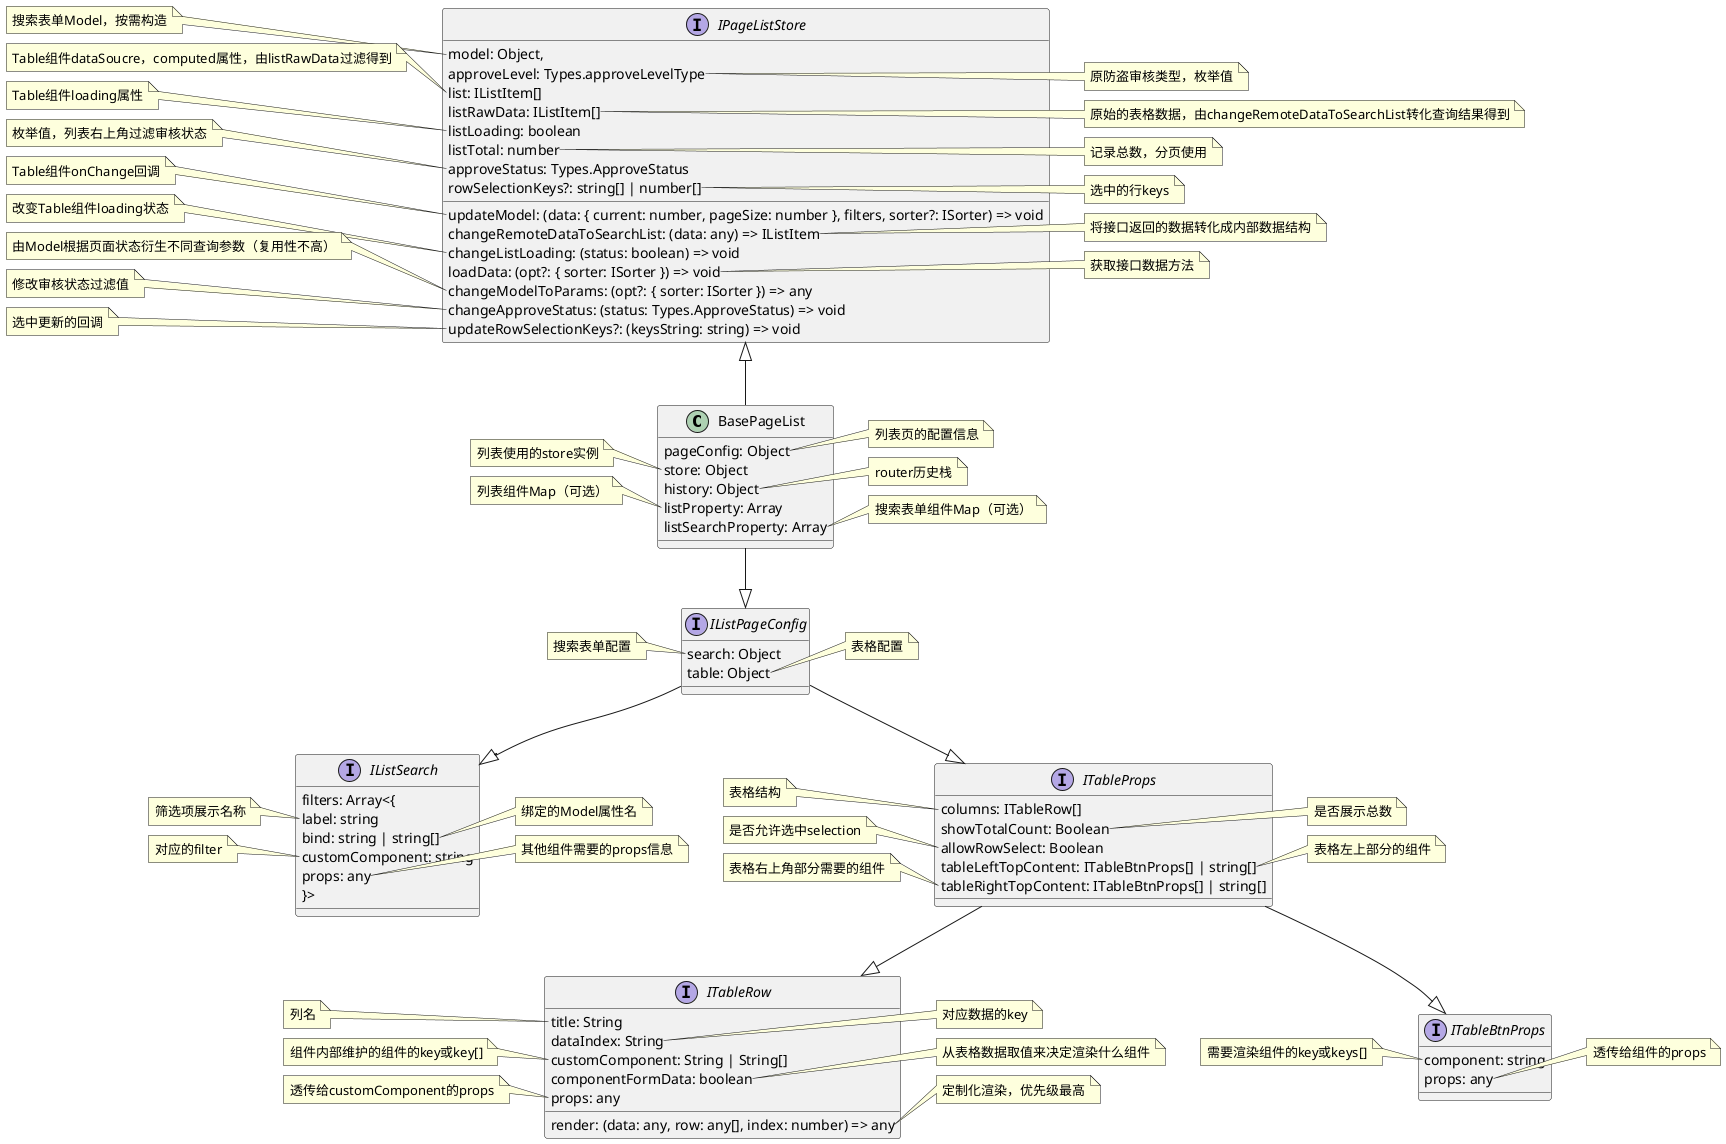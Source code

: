 @startuml classDesign
class BasePageList {
  pageConfig: Object
  store: Object
  history: Object
  listProperty: Array
  listSearchProperty: Array
}
note right of BasePageList::pageConfig
  列表页的配置信息
end note
note left of BasePageList::store
  列表使用的store实例
end note
note right of BasePageList::history
  router历史栈
end note
note left of BasePageList::listProperty
  列表组件Map（可选）
end note
note right of BasePageList::listSearchProperty
  搜索表单组件Map（可选）
end note

BasePageList --|> IListPageConfig

interface IListPageConfig {
  search: Object
  table: Object
}

note left of IListPageConfig::search
  搜索表单配置
end note
note right of IListPageConfig::table
  表格配置
end note

IListPageConfig --|> IListSearch
IListPageConfig --|> ITableProps

interface IListSearch {
  filters: Array<{
    label: string
    bind: string | string[]
    customComponent: string
    props: any
  }>
}

note left of IListSearch::label
  筛选项展示名称
end note
note right of IListSearch::bind
  绑定的Model属性名
end note
note left of IListSearch::customComponent
  对应的filter
end note
note right of IListSearch::props
  其他组件需要的props信息
end note

interface ITableProps {
  columns: ITableRow[]
  showTotalCount: Boolean
  allowRowSelect: Boolean
  tableLeftTopContent: ITableBtnProps[] | string[]
  tableRightTopContent: ITableBtnProps[] | string[]
}

note left of ITableProps::columns
  表格结构
end note
note right of ITableProps::showTotalCount
  是否展示总数
end note
note left of ITableProps::allowRowSelect
  是否允许选中selection
end note
note right of ITableProps::tableLeftTopContent
  表格左上部分的组件
end note
note left of ITableProps::tableRightTopContent
  表格右上角部分需要的组件
end note

ITableProps --|> ITableRow

interface ITableRow {
  title: String
  dataIndex: String
  customComponent: String | String[]
  componentFormData: boolean
  props: any
  render: (data: any, row: any[], index: number) => any
}

note left of ITableRow::title
  列名
end note
note right of ITableRow::dataIndex
  对应数据的key
end note
note left of ITableRow::customComponent
  组件内部维护的组件的key或key[]
end note
note right of ITableRow::componentFormData
  从表格数据取值来决定渲染什么组件
end note
note left of ITableRow::props
  透传给customComponent的props
end note
note right of ITableRow::render
  定制化渲染，优先级最高
end note

ITableProps --|> ITableBtnProps

interface ITableBtnProps {
  component: string
  props: any
}

note left of ITableBtnProps::component
  需要渲染组件的key或keys[]
end note
note right of ITableBtnProps::props
  透传给组件的props
end note

BasePageList --up|> IPageListStore

interface IPageListStore {
  model: Object,
  approveLevel: Types.approveLevelType
  updateModel: (data: { current: number, pageSize: number }, filters, sorter?: ISorter) => void
  list: IListItem[]
  listRawData: IListItem[]
  changeRemoteDataToSearchList: (data: any) => IListItem
  listLoading: boolean
  listTotal: number
  changeListLoading: (status: boolean) => void
  loadData: (opt?: { sorter: ISorter }) => void
  changeModelToParams: (opt?: { sorter: ISorter }) => any
  approveStatus: Types.ApproveStatus
  changeApproveStatus: (status: Types.ApproveStatus) => void
  rowSelectionKeys?: string[] | number[]
  updateRowSelectionKeys?: (keysString: string) => void
}

note left of IPageListStore::model
  搜索表单Model，按需构造
end note
note right of IPageListStore::approveLevel
  原防盗审核类型，枚举值
end note
note left of IPageListStore::list
  Table组件dataSoucre，computed属性，由listRawData过滤得到
end note
note right of IPageListStore::listRawData
  原始的表格数据，由changeRemoteDataToSearchList转化查询结果得到
end note
note left of IPageListStore::listLoading
  Table组件loading属性
end note
note right of IPageListStore::listTotal
  记录总数，分页使用
end note
note left of IPageListStore::approveStatus
  枚举值，列表右上角过滤审核状态
end note
note right of IPageListStore::rowSelectionKeys
  选中的行keys
end note
note left of IPageListStore::updateModel
  Table组件onChange回调
end note
note right of IPageListStore::changeRemoteDataToSearchList
  将接口返回的数据转化成内部数据结构
end note
note left of IPageListStore::changeListLoading
  改变Table组件loading状态
end note
note right of IPageListStore::loadData
  获取接口数据方法
end note
note left of IPageListStore::changeModelToParams
  由Model根据页面状态衍生不同查询参数（复用性不高）
end note
note left of IPageListStore::changeApproveStatus
  修改审核状态过滤值
end note
note left of IPageListStore::updateRowSelectionKeys
  选中更新的回调
end note

@enduml
